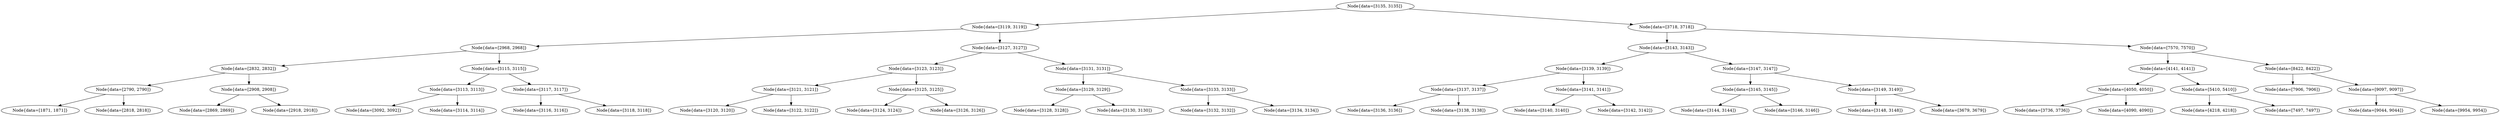 digraph G{
1876405160 [label="Node{data=[3135, 3135]}"]
1876405160 -> 1817288263
1817288263 [label="Node{data=[3119, 3119]}"]
1817288263 -> 1021790474
1021790474 [label="Node{data=[2968, 2968]}"]
1021790474 -> 1198045532
1198045532 [label="Node{data=[2832, 2832]}"]
1198045532 -> 355520754
355520754 [label="Node{data=[2790, 2790]}"]
355520754 -> 1970522037
1970522037 [label="Node{data=[1871, 1871]}"]
355520754 -> 1943699208
1943699208 [label="Node{data=[2818, 2818]}"]
1198045532 -> 1903856246
1903856246 [label="Node{data=[2908, 2908]}"]
1903856246 -> 1658745835
1658745835 [label="Node{data=[2869, 2869]}"]
1903856246 -> 159080042
159080042 [label="Node{data=[2918, 2918]}"]
1021790474 -> 704205426
704205426 [label="Node{data=[3115, 3115]}"]
704205426 -> 209011713
209011713 [label="Node{data=[3113, 3113]}"]
209011713 -> 497368911
497368911 [label="Node{data=[3092, 3092]}"]
209011713 -> 1316928159
1316928159 [label="Node{data=[3114, 3114]}"]
704205426 -> 771169248
771169248 [label="Node{data=[3117, 3117]}"]
771169248 -> 193206035
193206035 [label="Node{data=[3116, 3116]}"]
771169248 -> 1072635499
1072635499 [label="Node{data=[3118, 3118]}"]
1817288263 -> 83812683
83812683 [label="Node{data=[3127, 3127]}"]
83812683 -> 298045999
298045999 [label="Node{data=[3123, 3123]}"]
298045999 -> 978609035
978609035 [label="Node{data=[3121, 3121]}"]
978609035 -> 2106535660
2106535660 [label="Node{data=[3120, 3120]}"]
978609035 -> 243821743
243821743 [label="Node{data=[3122, 3122]}"]
298045999 -> 30770683
30770683 [label="Node{data=[3125, 3125]}"]
30770683 -> 411362929
411362929 [label="Node{data=[3124, 3124]}"]
30770683 -> 477643715
477643715 [label="Node{data=[3126, 3126]}"]
83812683 -> 1364765175
1364765175 [label="Node{data=[3131, 3131]}"]
1364765175 -> 2089747578
2089747578 [label="Node{data=[3129, 3129]}"]
2089747578 -> 1132974836
1132974836 [label="Node{data=[3128, 3128]}"]
2089747578 -> 499119900
499119900 [label="Node{data=[3130, 3130]}"]
1364765175 -> 154985037
154985037 [label="Node{data=[3133, 3133]}"]
154985037 -> 227843012
227843012 [label="Node{data=[3132, 3132]}"]
154985037 -> 1887041776
1887041776 [label="Node{data=[3134, 3134]}"]
1876405160 -> 303888116
303888116 [label="Node{data=[3718, 3718]}"]
303888116 -> 2094809200
2094809200 [label="Node{data=[3143, 3143]}"]
2094809200 -> 1430240916
1430240916 [label="Node{data=[3139, 3139]}"]
1430240916 -> 1790862011
1790862011 [label="Node{data=[3137, 3137]}"]
1790862011 -> 526418510
526418510 [label="Node{data=[3136, 3136]}"]
1790862011 -> 18976274
18976274 [label="Node{data=[3138, 3138]}"]
1430240916 -> 700603324
700603324 [label="Node{data=[3141, 3141]}"]
700603324 -> 812666757
812666757 [label="Node{data=[3140, 3140]}"]
700603324 -> 731498807
731498807 [label="Node{data=[3142, 3142]}"]
2094809200 -> 650482504
650482504 [label="Node{data=[3147, 3147]}"]
650482504 -> 501293975
501293975 [label="Node{data=[3145, 3145]}"]
501293975 -> 794778569
794778569 [label="Node{data=[3144, 3144]}"]
501293975 -> 1256914788
1256914788 [label="Node{data=[3146, 3146]}"]
650482504 -> 1077901986
1077901986 [label="Node{data=[3149, 3149]}"]
1077901986 -> 1414923433
1414923433 [label="Node{data=[3148, 3148]}"]
1077901986 -> 16948473
16948473 [label="Node{data=[3679, 3679]}"]
303888116 -> 470696546
470696546 [label="Node{data=[7570, 7570]}"]
470696546 -> 668979499
668979499 [label="Node{data=[4141, 4141]}"]
668979499 -> 1128856117
1128856117 [label="Node{data=[4050, 4050]}"]
1128856117 -> 1446527985
1446527985 [label="Node{data=[3736, 3736]}"]
1128856117 -> 952833542
952833542 [label="Node{data=[4090, 4090]}"]
668979499 -> 1640287933
1640287933 [label="Node{data=[5410, 5410]}"]
1640287933 -> 1700334050
1700334050 [label="Node{data=[4218, 4218]}"]
1640287933 -> 1902831987
1902831987 [label="Node{data=[7497, 7497]}"]
470696546 -> 292665982
292665982 [label="Node{data=[8422, 8422]}"]
292665982 -> 1451700171
1451700171 [label="Node{data=[7906, 7906]}"]
292665982 -> 2067540704
2067540704 [label="Node{data=[9097, 9097]}"]
2067540704 -> 1564173701
1564173701 [label="Node{data=[9044, 9044]}"]
2067540704 -> 1090885142
1090885142 [label="Node{data=[9954, 9954]}"]
}